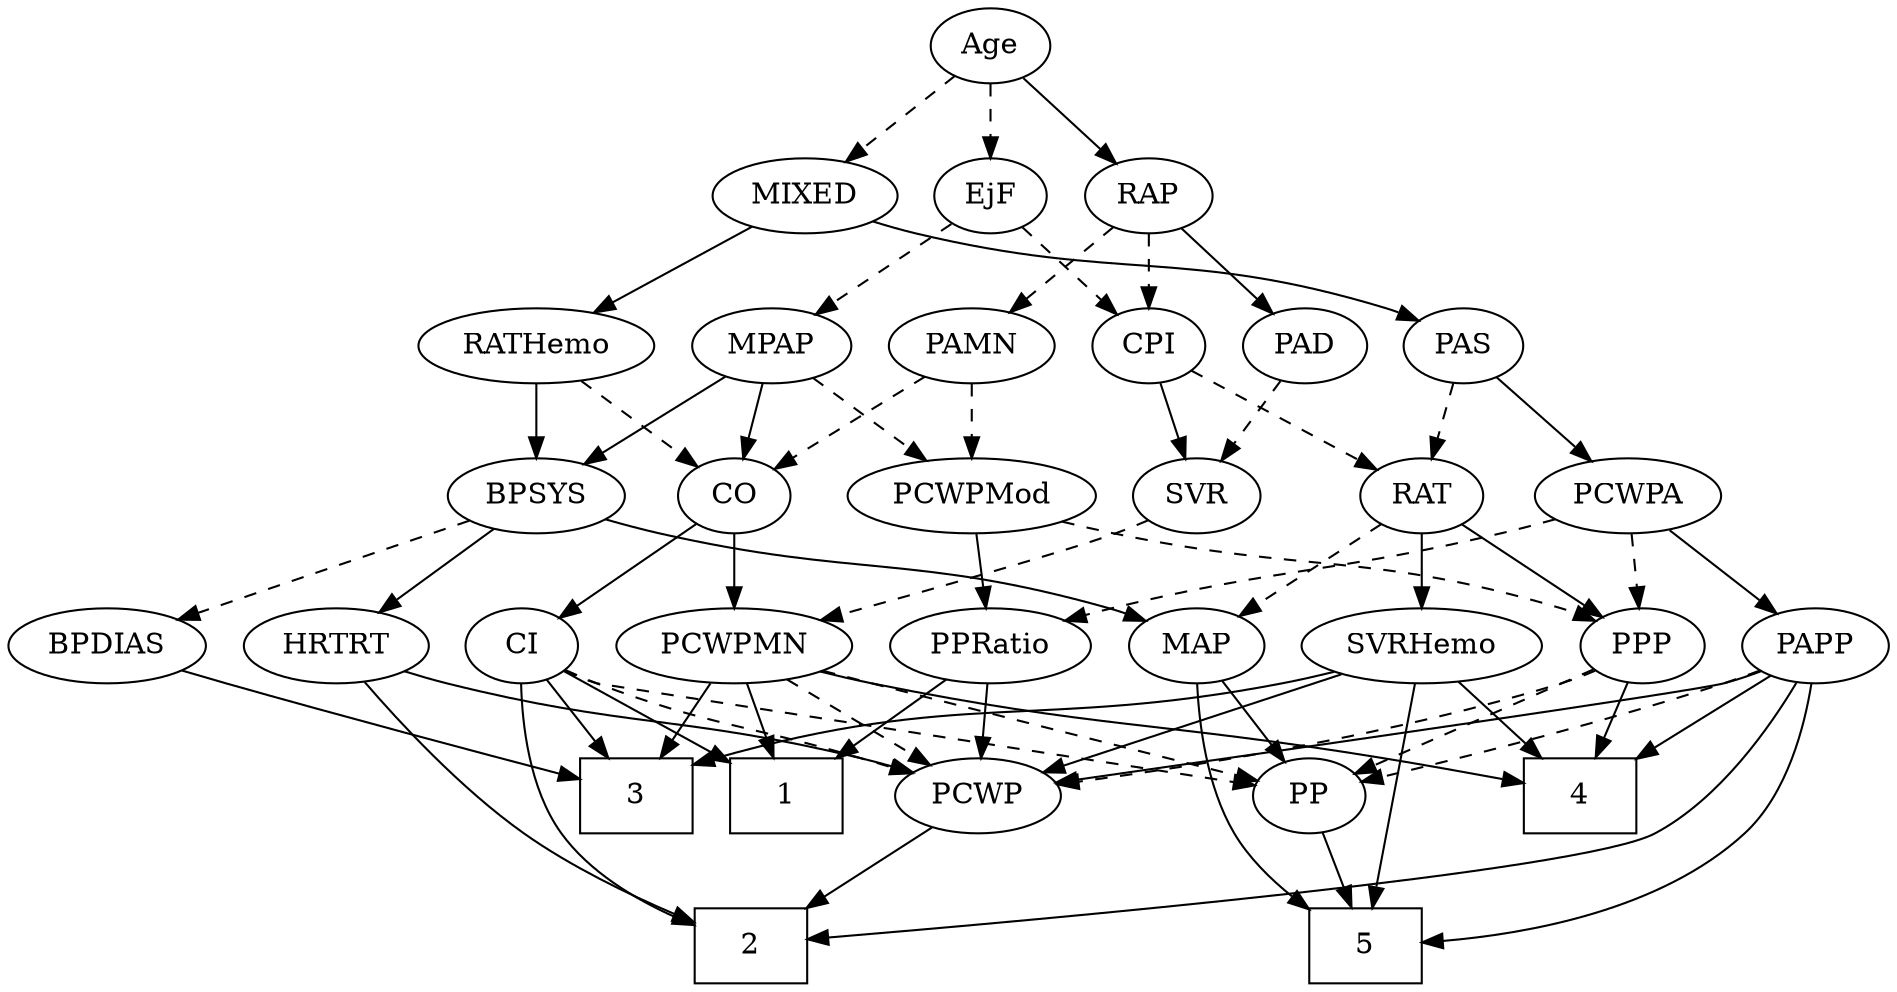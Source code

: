 strict digraph {
	graph [bb="0,0,821.09,468"];
	node [label="\N"];
	1	[height=0.5,
		pos="350.25,90",
		shape=box,
		width=0.75];
	2	[height=0.5,
		pos="327.25,18",
		shape=box,
		width=0.75];
	3	[height=0.5,
		pos="278.25,90",
		shape=box,
		width=0.75];
	4	[height=0.5,
		pos="685.25,90",
		shape=box,
		width=0.75];
	5	[height=0.5,
		pos="590.25,18",
		shape=box,
		width=0.75];
	Age	[height=0.5,
		pos="433.25,450",
		width=0.75];
	EjF	[height=0.5,
		pos="433.25,378",
		width=0.75];
	Age -> EjF	[pos="e,433.25,396.1 433.25,431.7 433.25,423.98 433.25,414.71 433.25,406.11",
		style=dashed];
	RAP	[height=0.5,
		pos="506.25,378",
		width=0.77632];
	Age -> RAP	[pos="e,491.25,393.38 448.02,434.83 458.34,424.94 472.31,411.55 483.97,400.36",
		style=solid];
	MIXED	[height=0.5,
		pos="348.25,378",
		width=1.1193];
	Age -> MIXED	[pos="e,366.65,394.16 416.86,435.5 404.84,425.61 388.27,411.96 374.43,400.56",
		style=dashed];
	MPAP	[height=0.5,
		pos="336.25,306",
		width=0.97491];
	EjF -> MPAP	[pos="e,355.93,321.2 415.45,364.16 401.11,353.81 380.68,339.06 364.16,327.14",
		style=dashed];
	CPI	[height=0.5,
		pos="506.25,306",
		width=0.75];
	EjF -> CPI	[pos="e,491.5,321.14 448.02,362.83 458.41,352.87 472.49,339.37 484.2,328.14",
		style=dashed];
	PAD	[height=0.5,
		pos="580.25,306",
		width=0.79437];
	RAP -> PAD	[pos="e,564.93,321.49 521.58,362.5 532,352.64 545.95,339.44 557.64,328.38",
		style=solid];
	PAMN	[height=0.5,
		pos="425.25,306",
		width=1.011];
	RAP -> PAMN	[pos="e,442.62,322.01 490.24,363.17 478.87,353.34 463.36,339.93 450.34,328.69",
		style=dashed];
	RAP -> CPI	[pos="e,506.25,324.1 506.25,359.7 506.25,351.98 506.25,342.71 506.25,334.11",
		style=dashed];
	PAS	[height=0.5,
		pos="654.25,306",
		width=0.75];
	MIXED -> PAS	[pos="e,633.7,317.91 378.06,365.74 384.34,363.63 390.96,361.59 397.25,360 493.73,335.6 523.21,353.54 618.25,324 620.18,323.4 622.14,322.72 \
624.09,321.97",
		style=solid];
	RATHemo	[height=0.5,
		pos="234.25,306",
		width=1.3721];
	MIXED -> RATHemo	[pos="e,258.58,321.94 325.45,363 308.81,352.79 286,338.78 267.35,327.33",
		style=solid];
	BPSYS	[height=0.5,
		pos="234.25,234",
		width=1.0471];
	MPAP -> BPSYS	[pos="e,255.06,249.28 316.09,291.17 301.06,280.86 280.31,266.61 263.46,255.05",
		style=solid];
	CO	[height=0.5,
		pos="322.25,234",
		width=0.75];
	MPAP -> CO	[pos="e,325.7,252.28 332.86,288.05 331.32,280.35 329.45,271.03 327.72,262.36",
		style=solid];
	PCWPMod	[height=0.5,
		pos="425.25,234",
		width=1.4443];
	MPAP -> PCWPMod	[pos="e,405.28,250.7 354.69,290.5 366.91,280.88 383.2,268.07 397.04,257.19",
		style=dashed];
	BPDIAS	[height=0.5,
		pos="42.246,162",
		width=1.1735];
	BPSYS -> BPDIAS	[pos="e,73.276,174.31 205.09,222.37 172.44,210.47 119.32,191.1 82.679,177.74",
		style=dashed];
	MAP	[height=0.5,
		pos="518.25,162",
		width=0.84854];
	BPSYS -> MAP	[pos="e,495.06,174.13 263.75,222.61 271.05,220.25 278.88,217.88 286.25,216 370.79,194.4 395.83,205.6 479.25,180 481.37,179.35 483.53,178.62 \
485.69,177.83",
		style=solid];
	HRTRT	[height=0.5,
		pos="142.25,162",
		width=1.1013];
	BPSYS -> HRTRT	[pos="e,161.73,177.82 214.74,218.15 201.68,208.22 184.32,195.01 169.85,184.01",
		style=solid];
	SVR	[height=0.5,
		pos="523.25,234",
		width=0.77632];
	PAD -> SVR	[pos="e,535.86,250.49 567.6,289.46 560.14,280.31 550.57,268.55 542.22,258.31",
		style=dashed];
	PCWPMN	[height=0.5,
		pos="322.25,162",
		width=1.3902];
	CO -> PCWPMN	[pos="e,322.25,180.1 322.25,215.7 322.25,207.98 322.25,198.71 322.25,190.11",
		style=solid];
	CI	[height=0.5,
		pos="227.25,162",
		width=0.75];
	CO -> CI	[pos="e,244.88,175.99 304.82,220.16 290.32,209.47 269.45,194.1 253.02,181.99",
		style=solid];
	RAT	[height=0.5,
		pos="617.25,234",
		width=0.75827];
	PAS -> RAT	[pos="e,625.78,251.15 645.66,288.76 641.18,280.28 635.6,269.71 630.56,260.2",
		style=dashed];
	PCWPA	[height=0.5,
		pos="708.25,234",
		width=1.1555];
	PAS -> PCWPA	[pos="e,695.54,251.47 666.23,289.46 673.03,280.65 681.69,269.43 689.37,259.46",
		style=solid];
	PAMN -> CO	[pos="e,340.64,247.5 404.4,290.83 388.48,280.02 366.42,265.02 349.17,253.3",
		style=dashed];
	PAMN -> PCWPMod	[pos="e,425.25,252.1 425.25,287.7 425.25,279.98 425.25,270.71 425.25,262.11",
		style=dashed];
	RATHemo -> BPSYS	[pos="e,234.25,252.1 234.25,287.7 234.25,279.98 234.25,270.71 234.25,262.11",
		style=solid];
	RATHemo -> CO	[pos="e,305.44,248.37 253.78,289.46 266.61,279.26 283.51,265.81 297.31,254.84",
		style=dashed];
	CPI -> RAT	[pos="e,598.04,247.11 525.33,292.97 542.96,281.85 569.37,265.19 589.36,252.58",
		style=dashed];
	CPI -> SVR	[pos="e,519.05,252.28 510.36,288.05 512.25,280.26 514.55,270.82 516.67,262.08",
		style=solid];
	SVRHemo	[height=0.5,
		pos="617.25,162",
		width=1.3902];
	RAT -> SVRHemo	[pos="e,617.25,180.1 617.25,215.7 617.25,207.98 617.25,198.71 617.25,190.11",
		style=solid];
	RAT -> MAP	[pos="e,536.96,176.23 599.09,220.16 584.07,209.54 562.5,194.29 545.43,182.22",
		style=dashed];
	PPP	[height=0.5,
		pos="712.25,162",
		width=0.75];
	RAT -> PPP	[pos="e,694.78,175.87 635.12,219.83 649.67,209.11 670.4,193.83 686.71,181.82",
		style=solid];
	SVR -> PCWPMN	[pos="e,360.14,173.86 501.52,222.5 496.55,220.24 491.25,217.95 486.25,216 447.72,200.98 402.99,186.73 369.99,176.8",
		style=dashed];
	PCWPMod -> PPP	[pos="e,691.67,173.81 463.52,221.8 471.02,219.76 478.86,217.73 486.25,216 569.94,196.45 594.51,206.56 676.25,180 678.17,179.38 680.12,\
178.67 682.07,177.91",
		style=dashed];
	PPRatio	[height=0.5,
		pos="430.25,162",
		width=1.1013];
	PCWPMod -> PPRatio	[pos="e,429.02,180.1 426.48,215.7 427.03,207.98 427.7,198.71 428.31,190.11",
		style=solid];
	PCWPA -> PPP	[pos="e,711.27,180.1 709.24,215.7 709.68,207.98 710.21,198.71 710.7,190.11",
		style=dashed];
	PCWPA -> PPRatio	[pos="e,459.74,174.16 676.11,222.5 668.65,220.21 660.7,217.91 653.25,216 576.33,196.25 554.74,201.31 478.25,180 475.32,179.18 472.31,178.28 \
469.3,177.33",
		style=dashed];
	PAPP	[height=0.5,
		pos="789.25,162",
		width=0.88464];
	PCWPA -> PAPP	[pos="e,772.43,177.54 726.22,217.46 737.54,207.68 752.3,194.93 764.69,184.22",
		style=solid];
	PCWPMN -> 1	[pos="e,343.34,108.28 329.02,144.05 332.18,136.18 336,126.62 339.53,117.79",
		style=solid];
	PCWPMN -> 3	[pos="e,289.11,108.28 311.6,144.05 306.48,135.92 300.25,126 294.55,116.94",
		style=solid];
	PCWPMN -> 4	[pos="e,658.17,96.578 358.9,149.72 366.26,147.66 373.97,145.64 381.25,144 477.04,122.37 502.62,125.52 599.25,108 615.31,105.09 633.01,\
101.63 648.15,98.598",
		style=solid];
	PP	[height=0.5,
		pos="563.25,90",
		width=0.75];
	PCWPMN -> PP	[pos="e,539.03,98.032 359.9,150.06 406.33,136.58 484.55,113.86 529.23,100.88",
		style=dashed];
	PCWP	[height=0.5,
		pos="430.25,90",
		width=0.97491];
	PCWPMN -> PCWP	[pos="e,409.31,104.57 345.41,145.98 361.57,135.52 383.25,121.46 400.65,110.18",
		style=dashed];
	SVRHemo -> 3	[pos="e,305.43,104.85 580.62,149.62 573.25,147.57 565.54,145.58 558.25,144 454.26,121.45 421.1,138.67 315.22,107.78",
		style=solid];
	SVRHemo -> 4	[pos="e,668.61,108.12 633.02,144.76 641.44,136.1 651.98,125.25 661.38,115.57",
		style=solid];
	SVRHemo -> 5	[pos="e,593.51,36.189 613.99,143.87 609.39,119.67 600.93,75.211 595.45,46.393",
		style=solid];
	SVRHemo -> PCWP	[pos="e,457.91,101.36 583.81,148.49 551.11,136.24 501.41,117.64 467.47,104.93",
		style=solid];
	BPDIAS -> 3	[pos="e,251.18,98.364 74.281,150.09 80.554,148.02 87.095,145.91 93.246,144 144.3,128.19 203.78,111.44 241.23,101.1",
		style=solid];
	MAP -> 5	[pos="e,563.23,34.689 516.31,143.85 515,125.08 515.28,94.657 527.25,72 533.74,59.714 544.38,49.116 555.09,40.696",
		style=solid];
	MAP -> PP	[pos="e,552.87,107.15 528.68,144.76 534.25,136.11 541.21,125.27 547.43,115.6",
		style=solid];
	PP -> 5	[pos="e,583.52,36.447 569.64,72.411 572.68,64.539 576.39,54.929 579.82,46.042",
		style=solid];
	PPP -> 4	[pos="e,691.98,108.45 705.85,144.41 702.81,136.54 699.1,126.93 695.68,118.04",
		style=solid];
	PPP -> PP	[pos="e,584.92,101.14 690.93,150.92 686.1,148.64 681,146.24 676.25,144 648.45,130.92 616.79,116.08 594.07,105.43",
		style=dashed];
	PPP -> PCWP	[pos="e,462.58,97.011 691.64,150.28 686.69,147.98 681.35,145.73 676.25,144 638.99,131.38 532.42,110.29 472.49,98.888",
		style=dashed];
	PPRatio -> 1	[pos="e,369.82,108.13 412.89,145.81 402.58,136.79 389.29,125.16 377.6,114.93",
		style=solid];
	PPRatio -> PCWP	[pos="e,430.25,108.1 430.25,143.7 430.25,135.98 430.25,126.71 430.25,118.11",
		style=solid];
	PCWP -> 2	[pos="e,352.29,36.019 409.9,75.17 395.95,65.69 377.11,52.89 360.95,41.904",
		style=solid];
	CI -> 1	[pos="e,322.87,106.58 247.28,149.6 265.27,139.36 292.12,124.08 313.89,111.69",
		style=solid];
	CI -> 2	[pos="e,299.87,28.963 226.14,143.75 225.76,124.62 227.77,93.612 242.25,72 253.84,54.688 273.2,41.971 290.52,33.341",
		style=solid];
	CI -> 3	[pos="e,265.52,108.46 238.56,145.46 244.74,136.99 252.54,126.29 259.59,116.61",
		style=solid];
	CI -> PP	[pos="e,537.57,96.044 247.8,150.12 252.75,147.83 258.1,145.62 263.25,144 353.99,115.42 380.63,124.93 474.25,108 491.77,104.83 511.2,101.14 \
527.42,98.01",
		style=dashed];
	CI -> PCWP	[pos="e,403.38,101.79 248.33,150.37 253.17,148.12 258.34,145.87 263.25,144 316.5,123.78 332.3,126.28 386.25,108 388.78,107.14 391.38,106.23 \
393.99,105.28",
		style=dashed];
	PAPP -> 2	[pos="e,354.47,21.449 781.61,144.33 771.16,123.6 750.34,88.891 721.25,72 690.68,54.252 456.74,30.97 364.48,22.376",
		style=solid];
	PAPP -> 4	[pos="e,710.77,108.18 769.19,147.5 755.02,137.96 735.67,124.94 719.13,113.8",
		style=solid];
	PAPP -> 5	[pos="e,617.38,20.019 788.25,143.84 786.17,123.9 779.79,91.296 760.25,72 724.55,36.76 665.82,24.9 627.59,20.939",
		style=solid];
	PAPP -> PP	[pos="e,588.07,97.148 764.71,150.29 759.33,148.09 753.63,145.88 748.25,144 696.64,125.97 635.43,109.34 597.97,99.682",
		style=dashed];
	PAPP -> PCWP	[pos="e,463.01,96.842 765.3,149.98 759.78,147.75 753.88,145.6 748.25,144 652.53,116.76 625.37,124.59 527.25,108 509.52,105 489.98,101.6 \
473.12,98.628",
		style=solid];
	HRTRT -> 2	[pos="e,300.22,29.991 154.64,144.63 169.75,125.47 196.82,93.601 225.25,72 245.41,56.679 270.65,43.524 290.97,34.152",
		style=solid];
	HRTRT -> PCWP	[pos="e,403.99,102.06 171.82,149.93 178.18,147.78 184.89,145.68 191.25,144 276.45,121.49 301.44,131.99 386.25,108 388.89,107.25 391.59,\
106.41 394.3,105.51",
		style=solid];
}
